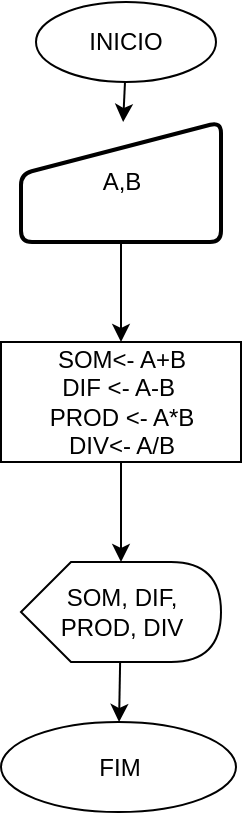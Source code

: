 <mxfile version="14.5.1" type="device"><diagram id="Z9YXfDaEIWiLUr6EpEIW" name="Página-1"><mxGraphModel dx="420" dy="511" grid="1" gridSize="10" guides="1" tooltips="1" connect="1" arrows="1" fold="1" page="1" pageScale="1" pageWidth="827" pageHeight="1169" math="0" shadow="0"><root><mxCell id="0"/><mxCell id="1" parent="0"/><mxCell id="JPlWe8WcHBGOitt_Pqi--3" value="" style="rounded=0;orthogonalLoop=1;jettySize=auto;html=1;" edge="1" parent="1" source="rDC9mtGRdsmsDJLOhDMt-1" target="JPlWe8WcHBGOitt_Pqi--2"><mxGeometry relative="1" as="geometry"/></mxCell><mxCell id="rDC9mtGRdsmsDJLOhDMt-1" value="INICIO" style="ellipse;whiteSpace=wrap;html=1;" parent="1" vertex="1"><mxGeometry x="290" y="80" width="90" height="40" as="geometry"/></mxCell><mxCell id="rDC9mtGRdsmsDJLOhDMt-7" value="" style="edgeStyle=none;rounded=0;orthogonalLoop=1;jettySize=auto;html=1;" parent="1" source="rDC9mtGRdsmsDJLOhDMt-4" target="rDC9mtGRdsmsDJLOhDMt-6" edge="1"><mxGeometry relative="1" as="geometry"/></mxCell><mxCell id="rDC9mtGRdsmsDJLOhDMt-4" value="SOM&amp;lt;- A+B&lt;br&gt;DIF &amp;lt;- A-B&amp;nbsp;&lt;br&gt;PROD &amp;lt;- A*B&lt;br&gt;DIV&amp;lt;- A/B" style="whiteSpace=wrap;html=1;" parent="1" vertex="1"><mxGeometry x="272.5" y="250" width="120" height="60" as="geometry"/></mxCell><mxCell id="rDC9mtGRdsmsDJLOhDMt-9" value="" style="edgeStyle=none;rounded=0;orthogonalLoop=1;jettySize=auto;html=1;" parent="1" source="rDC9mtGRdsmsDJLOhDMt-6" target="rDC9mtGRdsmsDJLOhDMt-8" edge="1"><mxGeometry relative="1" as="geometry"/></mxCell><mxCell id="rDC9mtGRdsmsDJLOhDMt-6" value="SOM, DIF, &lt;br&gt;PROD, DIV" style="shape=display;whiteSpace=wrap;html=1;" parent="1" vertex="1"><mxGeometry x="282.5" y="360" width="100" height="50" as="geometry"/></mxCell><mxCell id="rDC9mtGRdsmsDJLOhDMt-8" value="FIM" style="ellipse;whiteSpace=wrap;html=1;" parent="1" vertex="1"><mxGeometry x="272.5" y="440" width="117.5" height="45" as="geometry"/></mxCell><mxCell id="JPlWe8WcHBGOitt_Pqi--4" value="" style="edgeStyle=orthogonalEdgeStyle;rounded=0;orthogonalLoop=1;jettySize=auto;html=1;" edge="1" parent="1" source="JPlWe8WcHBGOitt_Pqi--2" target="rDC9mtGRdsmsDJLOhDMt-4"><mxGeometry relative="1" as="geometry"/></mxCell><mxCell id="JPlWe8WcHBGOitt_Pqi--2" value="&lt;span&gt;A,B&lt;/span&gt;" style="html=1;strokeWidth=2;shape=manualInput;whiteSpace=wrap;rounded=1;size=26;arcSize=11;" vertex="1" parent="1"><mxGeometry x="282.5" y="140" width="100" height="60" as="geometry"/></mxCell></root></mxGraphModel></diagram></mxfile>